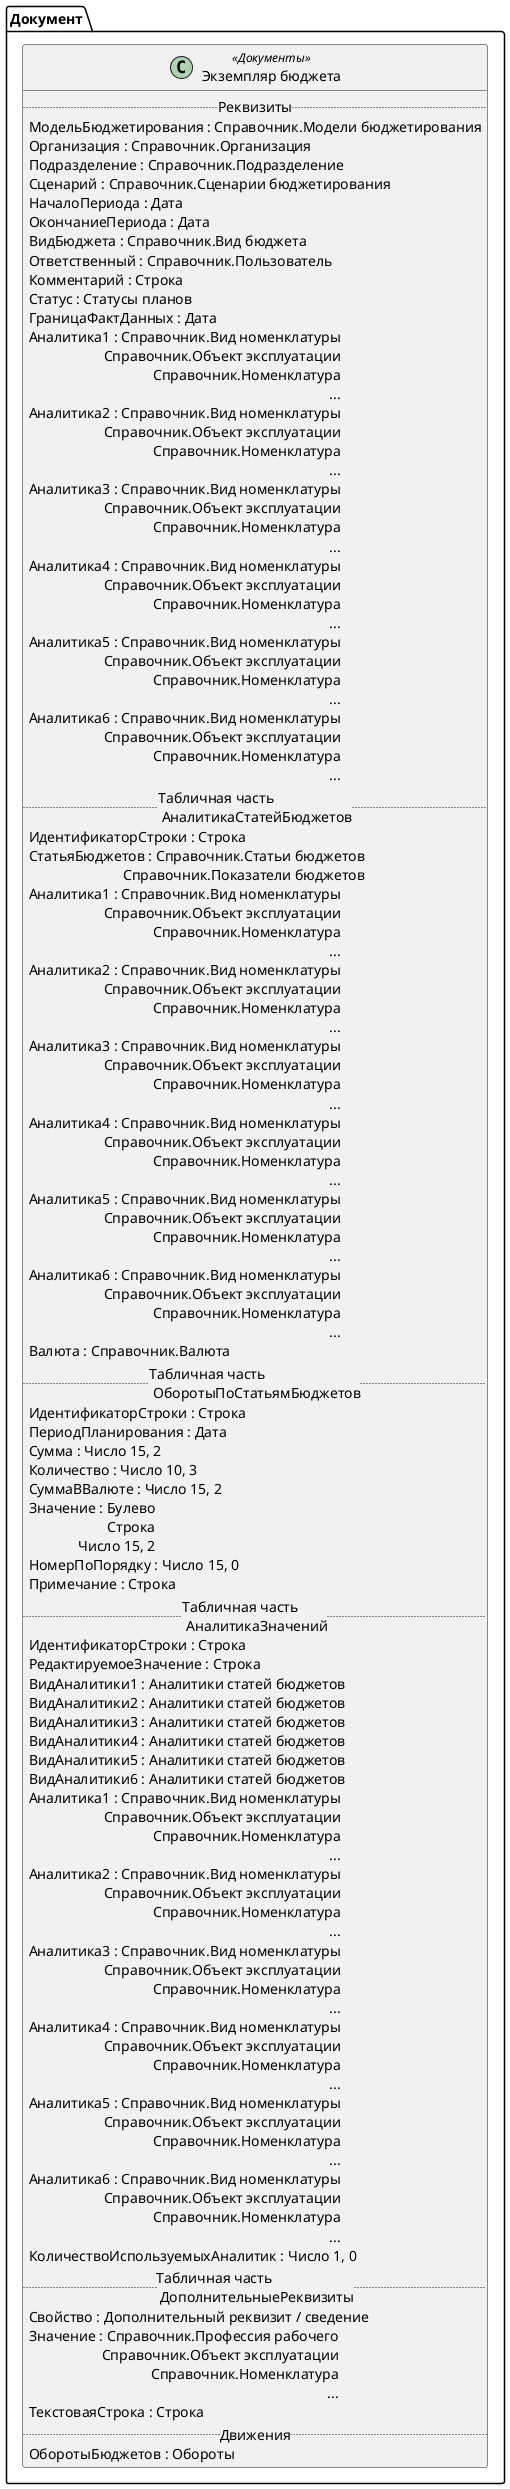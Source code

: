 ﻿@startuml ЭкземплярБюджета
'!include templates.wsd
'..\include templates.wsd
class Документ.ЭкземплярБюджета as "Экземпляр бюджета" <<Документы>>
{
..Реквизиты..
МодельБюджетирования : Справочник.Модели бюджетирования
Организация : Справочник.Организация
Подразделение : Справочник.Подразделение
Сценарий : Справочник.Сценарии бюджетирования
НачалоПериода : Дата
ОкончаниеПериода : Дата
ВидБюджета : Справочник.Вид бюджета
Ответственный : Справочник.Пользователь
Комментарий : Строка
Статус : Статусы планов
ГраницаФактДанных : Дата
Аналитика1 : Справочник.Вид номенклатуры\rСправочник.Объект эксплуатации\rСправочник.Номенклатура\r...
Аналитика2 : Справочник.Вид номенклатуры\rСправочник.Объект эксплуатации\rСправочник.Номенклатура\r...
Аналитика3 : Справочник.Вид номенклатуры\rСправочник.Объект эксплуатации\rСправочник.Номенклатура\r...
Аналитика4 : Справочник.Вид номенклатуры\rСправочник.Объект эксплуатации\rСправочник.Номенклатура\r...
Аналитика5 : Справочник.Вид номенклатуры\rСправочник.Объект эксплуатации\rСправочник.Номенклатура\r...
Аналитика6 : Справочник.Вид номенклатуры\rСправочник.Объект эксплуатации\rСправочник.Номенклатура\r...
..Табличная часть \n АналитикаСтатейБюджетов..
ИдентификаторСтроки : Строка
СтатьяБюджетов : Справочник.Статьи бюджетов\rСправочник.Показатели бюджетов
Аналитика1 : Справочник.Вид номенклатуры\rСправочник.Объект эксплуатации\rСправочник.Номенклатура\r...
Аналитика2 : Справочник.Вид номенклатуры\rСправочник.Объект эксплуатации\rСправочник.Номенклатура\r...
Аналитика3 : Справочник.Вид номенклатуры\rСправочник.Объект эксплуатации\rСправочник.Номенклатура\r...
Аналитика4 : Справочник.Вид номенклатуры\rСправочник.Объект эксплуатации\rСправочник.Номенклатура\r...
Аналитика5 : Справочник.Вид номенклатуры\rСправочник.Объект эксплуатации\rСправочник.Номенклатура\r...
Аналитика6 : Справочник.Вид номенклатуры\rСправочник.Объект эксплуатации\rСправочник.Номенклатура\r...
Валюта : Справочник.Валюта
..Табличная часть \n ОборотыПоСтатьямБюджетов..
ИдентификаторСтроки : Строка
ПериодПланирования : Дата
Сумма : Число 15, 2
Количество : Число 10, 3
СуммаВВалюте : Число 15, 2
Значение : Булево\rСтрока\rЧисло 15, 2
НомерПоПорядку : Число 15, 0
Примечание : Строка
..Табличная часть \n АналитикаЗначений..
ИдентификаторСтроки : Строка
РедактируемоеЗначение : Строка
ВидАналитики1 : Аналитики статей бюджетов
ВидАналитики2 : Аналитики статей бюджетов
ВидАналитики3 : Аналитики статей бюджетов
ВидАналитики4 : Аналитики статей бюджетов
ВидАналитики5 : Аналитики статей бюджетов
ВидАналитики6 : Аналитики статей бюджетов
Аналитика1 : Справочник.Вид номенклатуры\rСправочник.Объект эксплуатации\rСправочник.Номенклатура\r...
Аналитика2 : Справочник.Вид номенклатуры\rСправочник.Объект эксплуатации\rСправочник.Номенклатура\r...
Аналитика3 : Справочник.Вид номенклатуры\rСправочник.Объект эксплуатации\rСправочник.Номенклатура\r...
Аналитика4 : Справочник.Вид номенклатуры\rСправочник.Объект эксплуатации\rСправочник.Номенклатура\r...
Аналитика5 : Справочник.Вид номенклатуры\rСправочник.Объект эксплуатации\rСправочник.Номенклатура\r...
Аналитика6 : Справочник.Вид номенклатуры\rСправочник.Объект эксплуатации\rСправочник.Номенклатура\r...
КоличествоИспользуемыхАналитик : Число 1, 0
..Табличная часть \n ДополнительныеРеквизиты..
Свойство : Дополнительный реквизит / сведение
Значение : Справочник.Профессия рабочего\rСправочник.Объект эксплуатации\rСправочник.Номенклатура\r...
ТекстоваяСтрока : Строка
..Движения..
ОборотыБюджетов : Обороты
}
@enduml
